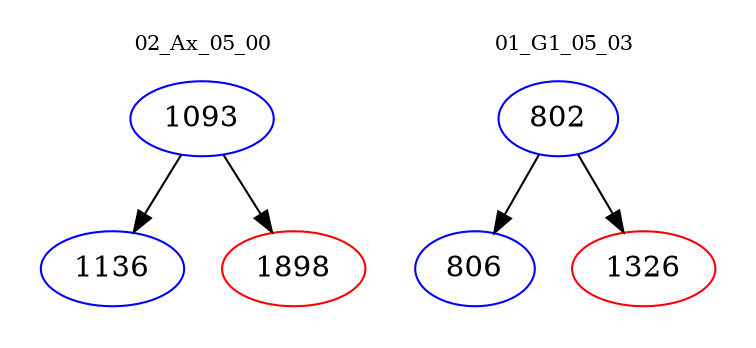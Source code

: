 digraph{
subgraph cluster_0 {
color = white
label = "02_Ax_05_00";
fontsize=10;
T0_1093 [label="1093", color="blue"]
T0_1093 -> T0_1136 [color="black"]
T0_1136 [label="1136", color="blue"]
T0_1093 -> T0_1898 [color="black"]
T0_1898 [label="1898", color="red"]
}
subgraph cluster_1 {
color = white
label = "01_G1_05_03";
fontsize=10;
T1_802 [label="802", color="blue"]
T1_802 -> T1_806 [color="black"]
T1_806 [label="806", color="blue"]
T1_802 -> T1_1326 [color="black"]
T1_1326 [label="1326", color="red"]
}
}
